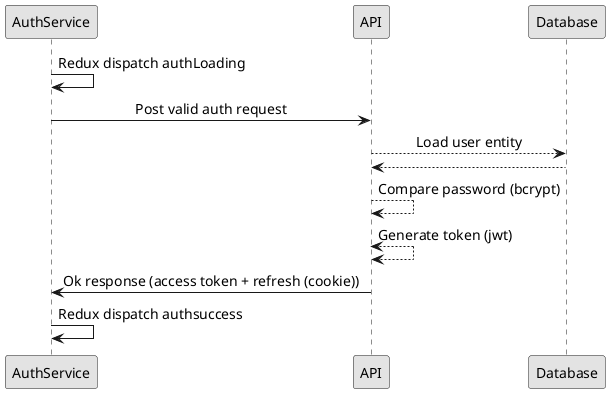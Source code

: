 @startuml

skinparam defaultFontSize 14
skinparam monochrome true
skinparam sequenceMessageAlign center
skinparam shadowing false

AuthService -> AuthService: Redux dispatch authLoading
AuthService -> API: Post valid auth request
API --> Database: Load user entity
Database --> API
API --> API: Compare password (bcrypt)
API <--> API: Generate token (jwt)
API -> AuthService: Ok response (access token + refresh (cookie))
AuthService -> AuthService: Redux dispatch authsuccess

@enduml
